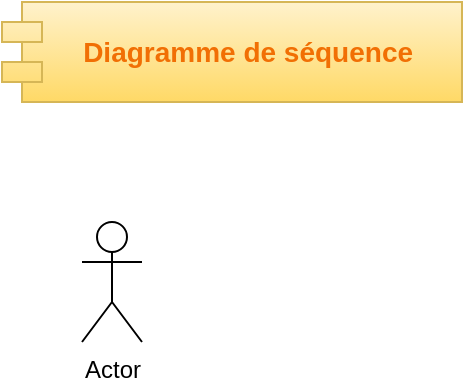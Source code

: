 <mxfile version="24.7.6">
  <diagram name="Diagramme de séquence - Gestion d&#39;une école" id="13e1069c-82ec-6db2-03f1-153e76fe0fe0">
    <mxGraphModel dx="1259" dy="662" grid="1" gridSize="10" guides="1" tooltips="1" connect="1" arrows="1" fold="1" page="1" pageScale="1" pageWidth="1100" pageHeight="850" background="none" math="0" shadow="0">
      <root>
        <mxCell id="0" />
        <mxCell id="1" parent="0" />
        <mxCell id="eEXtzFnebU0n6qLaqJ4J-27" value="Diagramme de séquence&amp;nbsp;" style="shape=module;align=left;spacingLeft=20;align=center;verticalAlign=middle;whiteSpace=wrap;html=1;fillColor=#fff2cc;strokeColor=#d6b656;gradientColor=#ffd966;fontColor=#f16f04;labelBackgroundColor=none;fontStyle=1;fontSize=14;" vertex="1" parent="1">
          <mxGeometry x="20" y="10" width="230" height="50" as="geometry" />
        </mxCell>
        <mxCell id="eEXtzFnebU0n6qLaqJ4J-28" value="Actor" style="shape=umlActor;verticalLabelPosition=bottom;verticalAlign=top;html=1;" vertex="1" parent="1">
          <mxGeometry x="60" y="120" width="30" height="60" as="geometry" />
        </mxCell>
      </root>
    </mxGraphModel>
  </diagram>
</mxfile>
